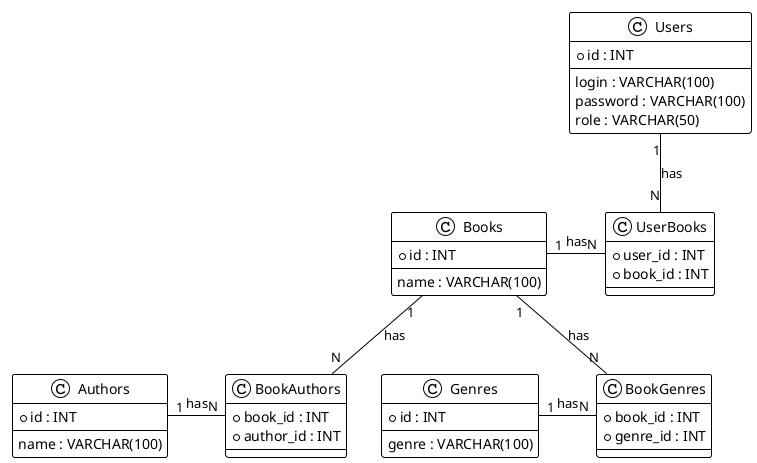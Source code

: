 @startuml
!theme plain
class Users {
  + id : INT
  --
  login : VARCHAR(100)
  password : VARCHAR(100)
  role : VARCHAR(50)
}

class Books {
  + id : INT
  --
  name : VARCHAR(100)
}

class Authors {
  + id : INT
  --
  name : VARCHAR(100)
}

class Genres {
  + id : INT
  --
  genre : VARCHAR(100)
}

class BookAuthors {
  + book_id : INT
  + author_id : INT
}

class BookGenres {
  + book_id : INT
  + genre_id : INT
}

class UserBooks {
  + user_id : INT
  + book_id : INT
}

Users "1" -- "N" UserBooks : has
Books "1" - "N" UserBooks : has
Books "1" -- "N" BookAuthors : has
Authors "1" - "N" BookAuthors : has
Books "1" -- "N" BookGenres : has
Genres "1" - "N" BookGenres : has
@enduml
